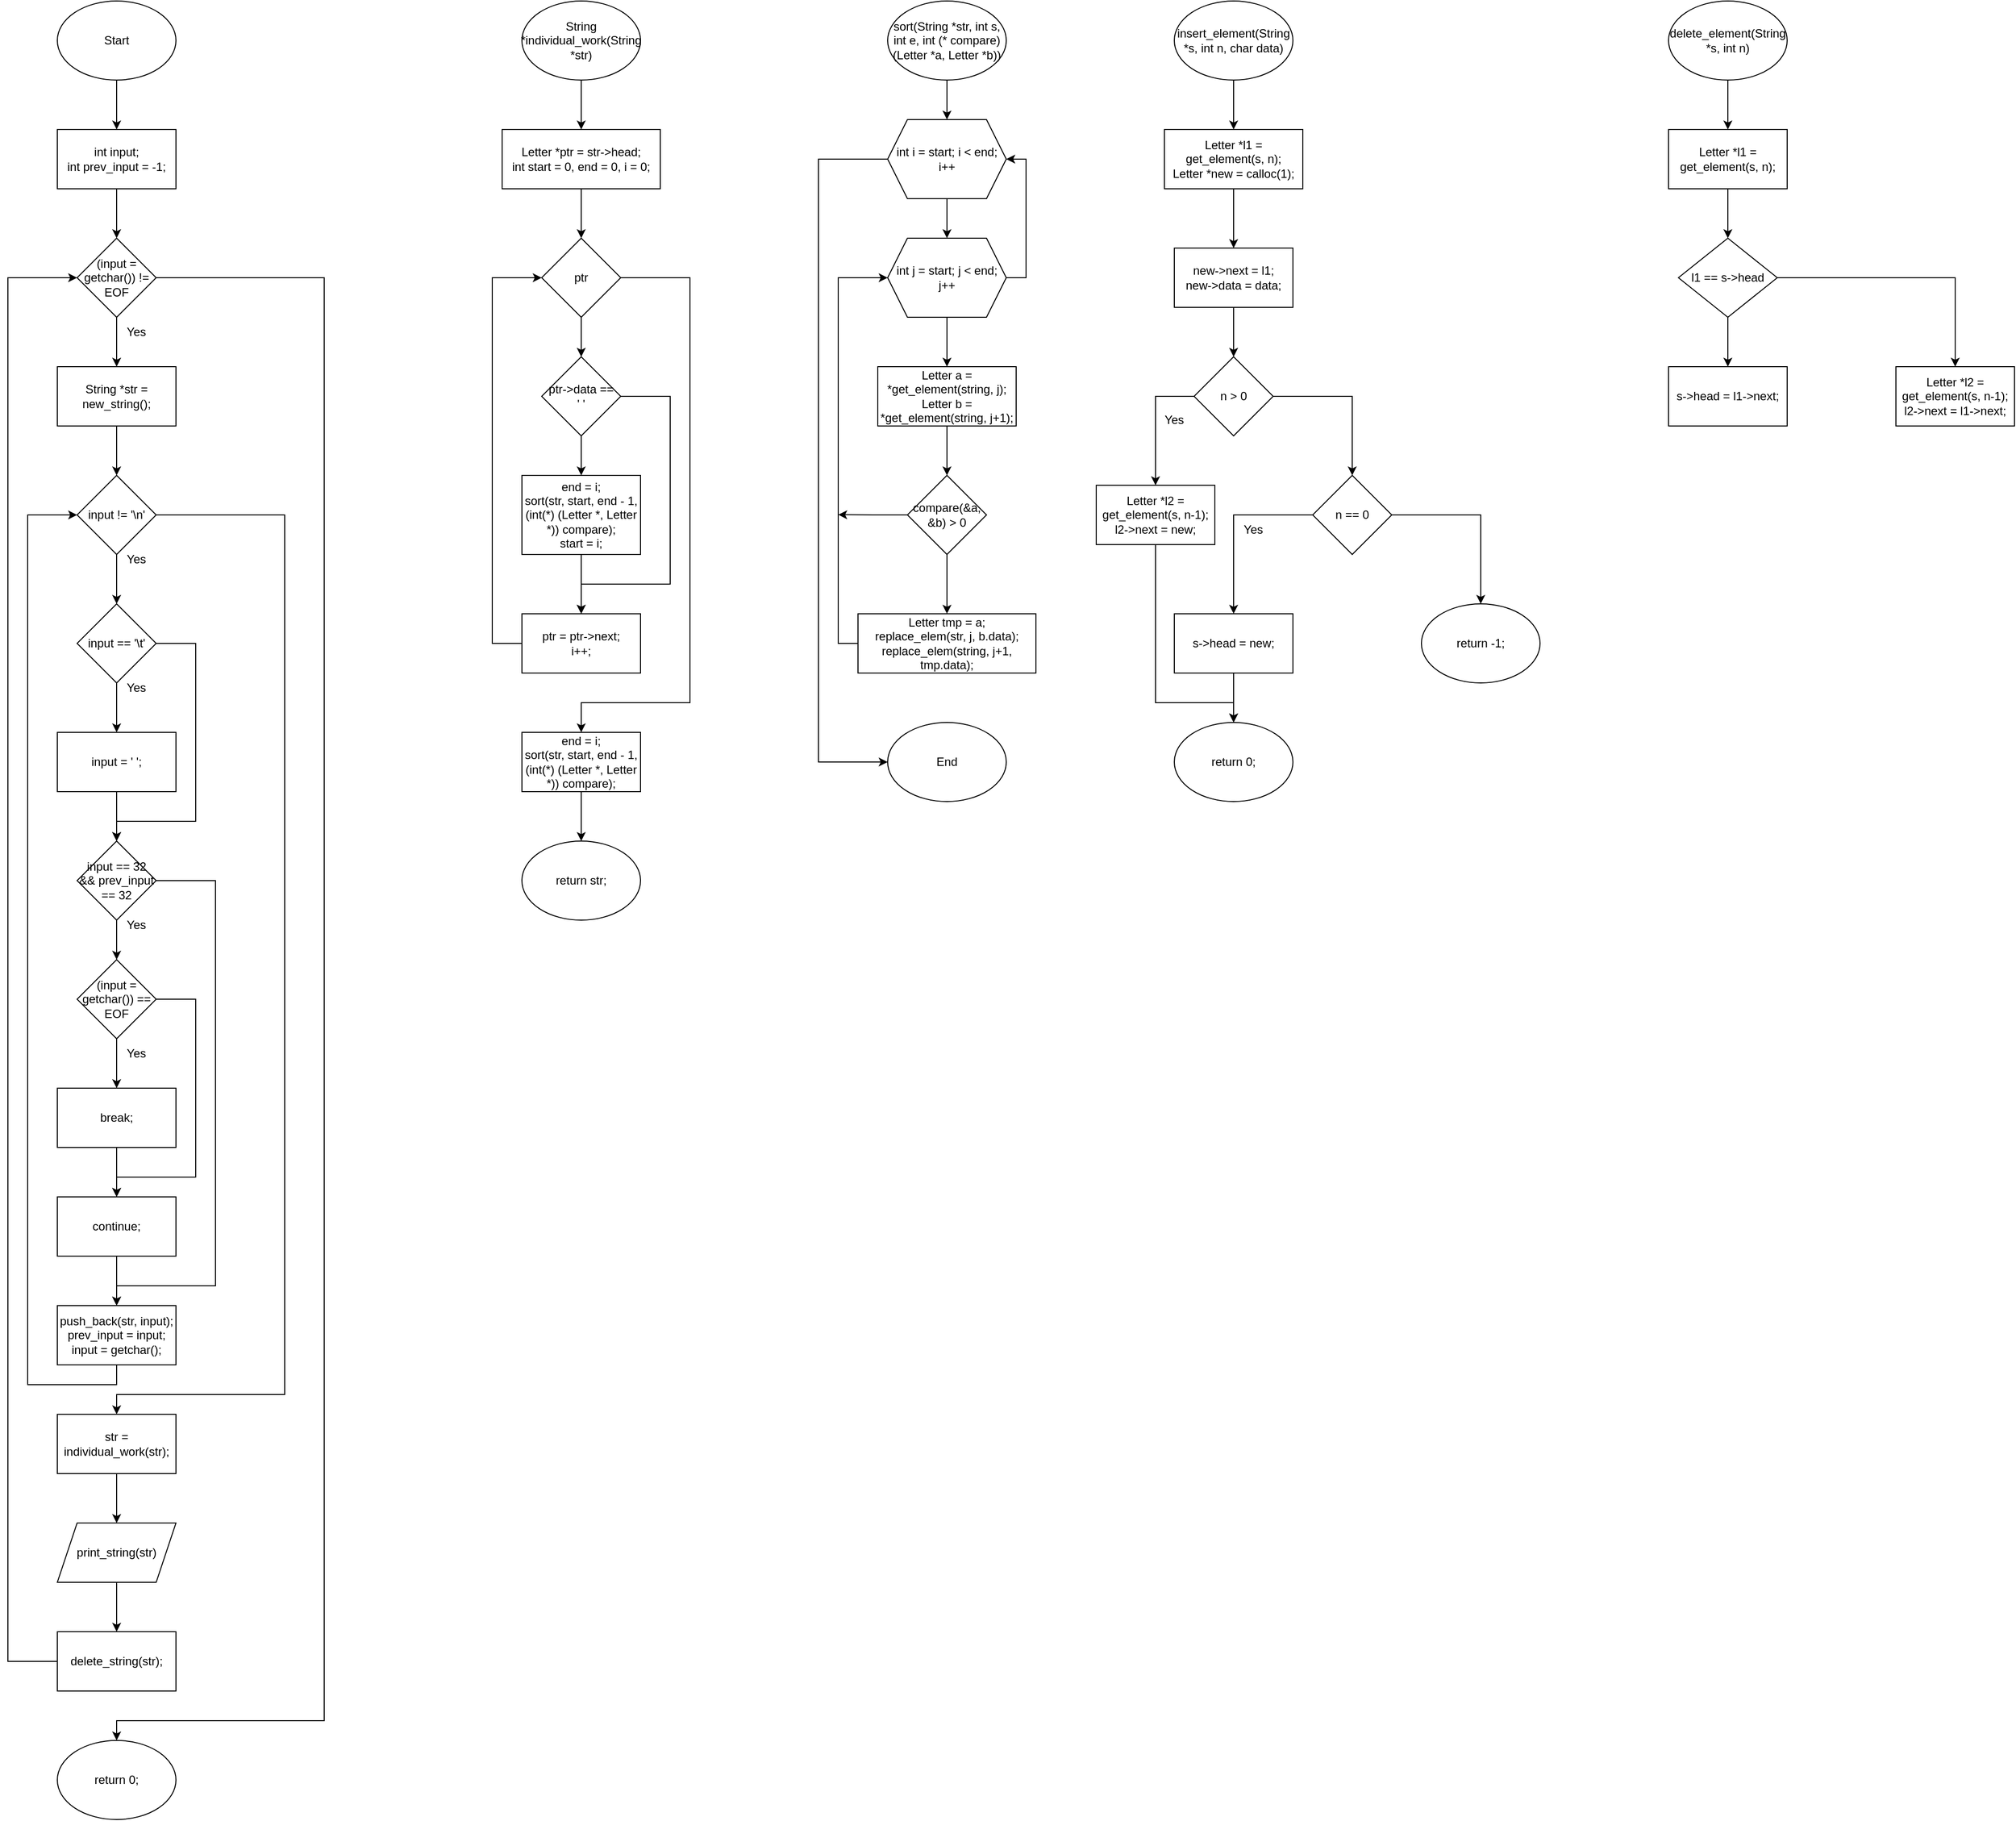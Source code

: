 <mxfile version="20.7.4" type="github">
  <diagram id="Y2vHarJacgxoCaG1EZnM" name="Страница 1">
    <mxGraphModel dx="613" dy="662" grid="1" gridSize="10" guides="1" tooltips="1" connect="1" arrows="1" fold="1" page="1" pageScale="1" pageWidth="827" pageHeight="1169" math="0" shadow="0">
      <root>
        <mxCell id="0" />
        <mxCell id="1" parent="0" />
        <mxCell id="xrbsxQGYiJHUY4e2r1St-13" value="" style="edgeStyle=orthogonalEdgeStyle;rounded=0;orthogonalLoop=1;jettySize=auto;html=1;" edge="1" parent="1" source="xrbsxQGYiJHUY4e2r1St-1" target="xrbsxQGYiJHUY4e2r1St-2">
          <mxGeometry relative="1" as="geometry" />
        </mxCell>
        <mxCell id="xrbsxQGYiJHUY4e2r1St-1" value="Start" style="ellipse;whiteSpace=wrap;html=1;" vertex="1" parent="1">
          <mxGeometry x="70" y="50" width="120" height="80" as="geometry" />
        </mxCell>
        <mxCell id="xrbsxQGYiJHUY4e2r1St-14" value="" style="edgeStyle=orthogonalEdgeStyle;rounded=0;orthogonalLoop=1;jettySize=auto;html=1;" edge="1" parent="1" source="xrbsxQGYiJHUY4e2r1St-2" target="xrbsxQGYiJHUY4e2r1St-3">
          <mxGeometry relative="1" as="geometry" />
        </mxCell>
        <mxCell id="xrbsxQGYiJHUY4e2r1St-2" value="int input;&lt;br&gt;int prev_input = -1;" style="rounded=0;whiteSpace=wrap;html=1;" vertex="1" parent="1">
          <mxGeometry x="70" y="180" width="120" height="60" as="geometry" />
        </mxCell>
        <mxCell id="xrbsxQGYiJHUY4e2r1St-15" value="" style="edgeStyle=orthogonalEdgeStyle;rounded=0;orthogonalLoop=1;jettySize=auto;html=1;" edge="1" parent="1" source="xrbsxQGYiJHUY4e2r1St-3" target="xrbsxQGYiJHUY4e2r1St-4">
          <mxGeometry relative="1" as="geometry" />
        </mxCell>
        <mxCell id="xrbsxQGYiJHUY4e2r1St-42" style="edgeStyle=orthogonalEdgeStyle;rounded=0;orthogonalLoop=1;jettySize=auto;html=1;exitX=1;exitY=0.5;exitDx=0;exitDy=0;entryX=0.5;entryY=0;entryDx=0;entryDy=0;" edge="1" parent="1" source="xrbsxQGYiJHUY4e2r1St-3" target="xrbsxQGYiJHUY4e2r1St-28">
          <mxGeometry relative="1" as="geometry">
            <Array as="points">
              <mxPoint x="340" y="330" />
              <mxPoint x="340" y="1790" />
              <mxPoint x="130" y="1790" />
            </Array>
          </mxGeometry>
        </mxCell>
        <mxCell id="xrbsxQGYiJHUY4e2r1St-3" value="(input = getchar()) != EOF" style="rhombus;whiteSpace=wrap;html=1;" vertex="1" parent="1">
          <mxGeometry x="90" y="290" width="80" height="80" as="geometry" />
        </mxCell>
        <mxCell id="xrbsxQGYiJHUY4e2r1St-16" value="" style="edgeStyle=orthogonalEdgeStyle;rounded=0;orthogonalLoop=1;jettySize=auto;html=1;" edge="1" parent="1" source="xrbsxQGYiJHUY4e2r1St-4" target="xrbsxQGYiJHUY4e2r1St-5">
          <mxGeometry relative="1" as="geometry" />
        </mxCell>
        <mxCell id="xrbsxQGYiJHUY4e2r1St-4" value="String *str = new_string();" style="rounded=0;whiteSpace=wrap;html=1;" vertex="1" parent="1">
          <mxGeometry x="70" y="420" width="120" height="60" as="geometry" />
        </mxCell>
        <mxCell id="xrbsxQGYiJHUY4e2r1St-17" value="" style="edgeStyle=orthogonalEdgeStyle;rounded=0;orthogonalLoop=1;jettySize=auto;html=1;" edge="1" parent="1" source="xrbsxQGYiJHUY4e2r1St-5" target="xrbsxQGYiJHUY4e2r1St-6">
          <mxGeometry relative="1" as="geometry" />
        </mxCell>
        <mxCell id="xrbsxQGYiJHUY4e2r1St-38" style="edgeStyle=orthogonalEdgeStyle;rounded=0;orthogonalLoop=1;jettySize=auto;html=1;exitX=1;exitY=0.5;exitDx=0;exitDy=0;entryX=0.5;entryY=0;entryDx=0;entryDy=0;" edge="1" parent="1" source="xrbsxQGYiJHUY4e2r1St-5" target="xrbsxQGYiJHUY4e2r1St-25">
          <mxGeometry relative="1" as="geometry">
            <Array as="points">
              <mxPoint x="300" y="570" />
              <mxPoint x="300" y="1460" />
              <mxPoint x="130" y="1460" />
            </Array>
          </mxGeometry>
        </mxCell>
        <mxCell id="xrbsxQGYiJHUY4e2r1St-5" value="input != &#39;\n&#39;" style="rhombus;whiteSpace=wrap;html=1;" vertex="1" parent="1">
          <mxGeometry x="90" y="530" width="80" height="80" as="geometry" />
        </mxCell>
        <mxCell id="xrbsxQGYiJHUY4e2r1St-8" value="" style="edgeStyle=orthogonalEdgeStyle;rounded=0;orthogonalLoop=1;jettySize=auto;html=1;" edge="1" parent="1" source="xrbsxQGYiJHUY4e2r1St-6" target="xrbsxQGYiJHUY4e2r1St-7">
          <mxGeometry relative="1" as="geometry" />
        </mxCell>
        <mxCell id="xrbsxQGYiJHUY4e2r1St-18" style="edgeStyle=orthogonalEdgeStyle;rounded=0;orthogonalLoop=1;jettySize=auto;html=1;exitX=1;exitY=0.5;exitDx=0;exitDy=0;entryX=0.5;entryY=0;entryDx=0;entryDy=0;" edge="1" parent="1" source="xrbsxQGYiJHUY4e2r1St-6" target="xrbsxQGYiJHUY4e2r1St-9">
          <mxGeometry relative="1" as="geometry">
            <Array as="points">
              <mxPoint x="210" y="700" />
              <mxPoint x="210" y="880" />
              <mxPoint x="130" y="880" />
            </Array>
          </mxGeometry>
        </mxCell>
        <mxCell id="xrbsxQGYiJHUY4e2r1St-6" value="input == &#39;\t&#39;" style="rhombus;whiteSpace=wrap;html=1;" vertex="1" parent="1">
          <mxGeometry x="90" y="660" width="80" height="80" as="geometry" />
        </mxCell>
        <mxCell id="xrbsxQGYiJHUY4e2r1St-19" value="" style="edgeStyle=orthogonalEdgeStyle;rounded=0;orthogonalLoop=1;jettySize=auto;html=1;" edge="1" parent="1" source="xrbsxQGYiJHUY4e2r1St-7" target="xrbsxQGYiJHUY4e2r1St-9">
          <mxGeometry relative="1" as="geometry" />
        </mxCell>
        <mxCell id="xrbsxQGYiJHUY4e2r1St-7" value="input = &#39; &#39;;" style="rounded=0;whiteSpace=wrap;html=1;" vertex="1" parent="1">
          <mxGeometry x="70" y="790" width="120" height="60" as="geometry" />
        </mxCell>
        <mxCell id="xrbsxQGYiJHUY4e2r1St-20" value="" style="edgeStyle=orthogonalEdgeStyle;rounded=0;orthogonalLoop=1;jettySize=auto;html=1;" edge="1" parent="1" source="xrbsxQGYiJHUY4e2r1St-9" target="xrbsxQGYiJHUY4e2r1St-10">
          <mxGeometry relative="1" as="geometry" />
        </mxCell>
        <mxCell id="xrbsxQGYiJHUY4e2r1St-33" style="edgeStyle=orthogonalEdgeStyle;rounded=0;orthogonalLoop=1;jettySize=auto;html=1;exitX=1;exitY=0.5;exitDx=0;exitDy=0;entryX=0.5;entryY=0;entryDx=0;entryDy=0;" edge="1" parent="1" source="xrbsxQGYiJHUY4e2r1St-9" target="xrbsxQGYiJHUY4e2r1St-24">
          <mxGeometry relative="1" as="geometry">
            <Array as="points">
              <mxPoint x="230" y="940" />
              <mxPoint x="230" y="1350" />
              <mxPoint x="130" y="1350" />
            </Array>
          </mxGeometry>
        </mxCell>
        <mxCell id="xrbsxQGYiJHUY4e2r1St-9" value="input == 32 &amp;amp;&amp;amp; prev_input == 32" style="rhombus;whiteSpace=wrap;html=1;" vertex="1" parent="1">
          <mxGeometry x="90" y="900" width="80" height="80" as="geometry" />
        </mxCell>
        <mxCell id="xrbsxQGYiJHUY4e2r1St-21" value="" style="edgeStyle=orthogonalEdgeStyle;rounded=0;orthogonalLoop=1;jettySize=auto;html=1;" edge="1" parent="1" source="xrbsxQGYiJHUY4e2r1St-10" target="xrbsxQGYiJHUY4e2r1St-11">
          <mxGeometry relative="1" as="geometry" />
        </mxCell>
        <mxCell id="xrbsxQGYiJHUY4e2r1St-22" style="edgeStyle=orthogonalEdgeStyle;rounded=0;orthogonalLoop=1;jettySize=auto;html=1;exitX=1;exitY=0.5;exitDx=0;exitDy=0;entryX=0.5;entryY=0;entryDx=0;entryDy=0;" edge="1" parent="1" source="xrbsxQGYiJHUY4e2r1St-10" target="xrbsxQGYiJHUY4e2r1St-12">
          <mxGeometry relative="1" as="geometry">
            <Array as="points">
              <mxPoint x="210" y="1060" />
              <mxPoint x="210" y="1240" />
              <mxPoint x="130" y="1240" />
            </Array>
          </mxGeometry>
        </mxCell>
        <mxCell id="xrbsxQGYiJHUY4e2r1St-10" value="(input = getchar()) == EOF" style="rhombus;whiteSpace=wrap;html=1;" vertex="1" parent="1">
          <mxGeometry x="90" y="1020" width="80" height="80" as="geometry" />
        </mxCell>
        <mxCell id="xrbsxQGYiJHUY4e2r1St-23" value="" style="edgeStyle=orthogonalEdgeStyle;rounded=0;orthogonalLoop=1;jettySize=auto;html=1;" edge="1" parent="1" source="xrbsxQGYiJHUY4e2r1St-11" target="xrbsxQGYiJHUY4e2r1St-12">
          <mxGeometry relative="1" as="geometry" />
        </mxCell>
        <mxCell id="xrbsxQGYiJHUY4e2r1St-11" value="break;" style="rounded=0;whiteSpace=wrap;html=1;" vertex="1" parent="1">
          <mxGeometry x="70" y="1150" width="120" height="60" as="geometry" />
        </mxCell>
        <mxCell id="xrbsxQGYiJHUY4e2r1St-34" value="" style="edgeStyle=orthogonalEdgeStyle;rounded=0;orthogonalLoop=1;jettySize=auto;html=1;" edge="1" parent="1" source="xrbsxQGYiJHUY4e2r1St-12" target="xrbsxQGYiJHUY4e2r1St-24">
          <mxGeometry relative="1" as="geometry" />
        </mxCell>
        <mxCell id="xrbsxQGYiJHUY4e2r1St-12" value="continue;" style="rounded=0;whiteSpace=wrap;html=1;" vertex="1" parent="1">
          <mxGeometry x="70" y="1260" width="120" height="60" as="geometry" />
        </mxCell>
        <mxCell id="xrbsxQGYiJHUY4e2r1St-37" style="edgeStyle=orthogonalEdgeStyle;rounded=0;orthogonalLoop=1;jettySize=auto;html=1;exitX=0.5;exitY=1;exitDx=0;exitDy=0;entryX=0;entryY=0.5;entryDx=0;entryDy=0;" edge="1" parent="1" source="xrbsxQGYiJHUY4e2r1St-24" target="xrbsxQGYiJHUY4e2r1St-5">
          <mxGeometry relative="1" as="geometry">
            <Array as="points">
              <mxPoint x="130" y="1450" />
              <mxPoint x="40" y="1450" />
              <mxPoint x="40" y="570" />
            </Array>
          </mxGeometry>
        </mxCell>
        <mxCell id="xrbsxQGYiJHUY4e2r1St-24" value="push_back(str, input);&lt;br&gt;prev_input = input;&lt;br&gt;input = getchar();" style="rounded=0;whiteSpace=wrap;html=1;" vertex="1" parent="1">
          <mxGeometry x="70" y="1370" width="120" height="60" as="geometry" />
        </mxCell>
        <mxCell id="xrbsxQGYiJHUY4e2r1St-39" value="" style="edgeStyle=orthogonalEdgeStyle;rounded=0;orthogonalLoop=1;jettySize=auto;html=1;" edge="1" parent="1" source="xrbsxQGYiJHUY4e2r1St-25" target="xrbsxQGYiJHUY4e2r1St-26">
          <mxGeometry relative="1" as="geometry" />
        </mxCell>
        <mxCell id="xrbsxQGYiJHUY4e2r1St-25" value="str = individual_work(str);" style="rounded=0;whiteSpace=wrap;html=1;" vertex="1" parent="1">
          <mxGeometry x="70" y="1480" width="120" height="60" as="geometry" />
        </mxCell>
        <mxCell id="xrbsxQGYiJHUY4e2r1St-40" value="" style="edgeStyle=orthogonalEdgeStyle;rounded=0;orthogonalLoop=1;jettySize=auto;html=1;" edge="1" parent="1" source="xrbsxQGYiJHUY4e2r1St-26" target="xrbsxQGYiJHUY4e2r1St-27">
          <mxGeometry relative="1" as="geometry" />
        </mxCell>
        <mxCell id="xrbsxQGYiJHUY4e2r1St-26" value="print_string(str)" style="shape=parallelogram;perimeter=parallelogramPerimeter;whiteSpace=wrap;html=1;fixedSize=1;" vertex="1" parent="1">
          <mxGeometry x="70" y="1590" width="120" height="60" as="geometry" />
        </mxCell>
        <mxCell id="xrbsxQGYiJHUY4e2r1St-41" style="edgeStyle=orthogonalEdgeStyle;rounded=0;orthogonalLoop=1;jettySize=auto;html=1;exitX=0;exitY=0.5;exitDx=0;exitDy=0;entryX=0;entryY=0.5;entryDx=0;entryDy=0;" edge="1" parent="1" source="xrbsxQGYiJHUY4e2r1St-27" target="xrbsxQGYiJHUY4e2r1St-3">
          <mxGeometry relative="1" as="geometry">
            <Array as="points">
              <mxPoint x="20" y="1730" />
              <mxPoint x="20" y="330" />
            </Array>
          </mxGeometry>
        </mxCell>
        <mxCell id="xrbsxQGYiJHUY4e2r1St-27" value="delete_string(str);" style="rounded=0;whiteSpace=wrap;html=1;" vertex="1" parent="1">
          <mxGeometry x="70" y="1700" width="120" height="60" as="geometry" />
        </mxCell>
        <mxCell id="xrbsxQGYiJHUY4e2r1St-28" value="return 0;" style="ellipse;whiteSpace=wrap;html=1;" vertex="1" parent="1">
          <mxGeometry x="70" y="1810" width="120" height="80" as="geometry" />
        </mxCell>
        <mxCell id="xrbsxQGYiJHUY4e2r1St-29" value="Yes" style="text;html=1;strokeColor=none;fillColor=none;align=center;verticalAlign=middle;whiteSpace=wrap;rounded=0;" vertex="1" parent="1">
          <mxGeometry x="120" y="730" width="60" height="30" as="geometry" />
        </mxCell>
        <mxCell id="xrbsxQGYiJHUY4e2r1St-30" value="Yes" style="text;html=1;strokeColor=none;fillColor=none;align=center;verticalAlign=middle;whiteSpace=wrap;rounded=0;" vertex="1" parent="1">
          <mxGeometry x="120" y="600" width="60" height="30" as="geometry" />
        </mxCell>
        <mxCell id="xrbsxQGYiJHUY4e2r1St-31" value="Yes" style="text;html=1;strokeColor=none;fillColor=none;align=center;verticalAlign=middle;whiteSpace=wrap;rounded=0;" vertex="1" parent="1">
          <mxGeometry x="120" y="370" width="60" height="30" as="geometry" />
        </mxCell>
        <mxCell id="xrbsxQGYiJHUY4e2r1St-35" value="Yes" style="text;html=1;strokeColor=none;fillColor=none;align=center;verticalAlign=middle;whiteSpace=wrap;rounded=0;" vertex="1" parent="1">
          <mxGeometry x="120" y="970" width="60" height="30" as="geometry" />
        </mxCell>
        <mxCell id="xrbsxQGYiJHUY4e2r1St-36" value="Yes" style="text;html=1;strokeColor=none;fillColor=none;align=center;verticalAlign=middle;whiteSpace=wrap;rounded=0;" vertex="1" parent="1">
          <mxGeometry x="120" y="1100" width="60" height="30" as="geometry" />
        </mxCell>
        <mxCell id="xrbsxQGYiJHUY4e2r1St-52" value="" style="edgeStyle=orthogonalEdgeStyle;rounded=0;orthogonalLoop=1;jettySize=auto;html=1;" edge="1" parent="1" source="xrbsxQGYiJHUY4e2r1St-43" target="xrbsxQGYiJHUY4e2r1St-44">
          <mxGeometry relative="1" as="geometry" />
        </mxCell>
        <mxCell id="xrbsxQGYiJHUY4e2r1St-43" value="String *individual_work(String *str)" style="ellipse;whiteSpace=wrap;html=1;" vertex="1" parent="1">
          <mxGeometry x="540" y="50" width="120" height="80" as="geometry" />
        </mxCell>
        <mxCell id="xrbsxQGYiJHUY4e2r1St-53" value="" style="edgeStyle=orthogonalEdgeStyle;rounded=0;orthogonalLoop=1;jettySize=auto;html=1;" edge="1" parent="1" source="xrbsxQGYiJHUY4e2r1St-44" target="xrbsxQGYiJHUY4e2r1St-45">
          <mxGeometry relative="1" as="geometry" />
        </mxCell>
        <mxCell id="xrbsxQGYiJHUY4e2r1St-44" value="Letter *ptr = str-&amp;gt;head;&lt;br&gt;int start = 0, end = 0, i = 0;" style="rounded=0;whiteSpace=wrap;html=1;" vertex="1" parent="1">
          <mxGeometry x="520" y="180" width="160" height="60" as="geometry" />
        </mxCell>
        <mxCell id="xrbsxQGYiJHUY4e2r1St-51" value="" style="edgeStyle=orthogonalEdgeStyle;rounded=0;orthogonalLoop=1;jettySize=auto;html=1;" edge="1" parent="1" source="xrbsxQGYiJHUY4e2r1St-45" target="xrbsxQGYiJHUY4e2r1St-46">
          <mxGeometry relative="1" as="geometry" />
        </mxCell>
        <mxCell id="xrbsxQGYiJHUY4e2r1St-57" style="edgeStyle=orthogonalEdgeStyle;rounded=0;orthogonalLoop=1;jettySize=auto;html=1;exitX=1;exitY=0.5;exitDx=0;exitDy=0;entryX=0.5;entryY=0;entryDx=0;entryDy=0;" edge="1" parent="1" source="xrbsxQGYiJHUY4e2r1St-45" target="xrbsxQGYiJHUY4e2r1St-56">
          <mxGeometry relative="1" as="geometry">
            <Array as="points">
              <mxPoint x="710" y="330" />
              <mxPoint x="710" y="760" />
              <mxPoint x="600" y="760" />
            </Array>
          </mxGeometry>
        </mxCell>
        <mxCell id="xrbsxQGYiJHUY4e2r1St-45" value="ptr" style="rhombus;whiteSpace=wrap;html=1;" vertex="1" parent="1">
          <mxGeometry x="560" y="290" width="80" height="80" as="geometry" />
        </mxCell>
        <mxCell id="xrbsxQGYiJHUY4e2r1St-48" value="" style="edgeStyle=orthogonalEdgeStyle;rounded=0;orthogonalLoop=1;jettySize=auto;html=1;" edge="1" parent="1" source="xrbsxQGYiJHUY4e2r1St-46" target="xrbsxQGYiJHUY4e2r1St-47">
          <mxGeometry relative="1" as="geometry" />
        </mxCell>
        <mxCell id="xrbsxQGYiJHUY4e2r1St-50" style="edgeStyle=orthogonalEdgeStyle;rounded=0;orthogonalLoop=1;jettySize=auto;html=1;exitX=1;exitY=0.5;exitDx=0;exitDy=0;entryX=0.5;entryY=0;entryDx=0;entryDy=0;" edge="1" parent="1" source="xrbsxQGYiJHUY4e2r1St-46" target="xrbsxQGYiJHUY4e2r1St-49">
          <mxGeometry relative="1" as="geometry">
            <Array as="points">
              <mxPoint x="690" y="450" />
              <mxPoint x="690" y="640" />
              <mxPoint x="600" y="640" />
            </Array>
          </mxGeometry>
        </mxCell>
        <mxCell id="xrbsxQGYiJHUY4e2r1St-46" value="ptr-&amp;gt;data ==&lt;br&gt;&#39; &#39;" style="rhombus;whiteSpace=wrap;html=1;" vertex="1" parent="1">
          <mxGeometry x="560" y="410" width="80" height="80" as="geometry" />
        </mxCell>
        <mxCell id="xrbsxQGYiJHUY4e2r1St-54" value="" style="edgeStyle=orthogonalEdgeStyle;rounded=0;orthogonalLoop=1;jettySize=auto;html=1;" edge="1" parent="1" source="xrbsxQGYiJHUY4e2r1St-47" target="xrbsxQGYiJHUY4e2r1St-49">
          <mxGeometry relative="1" as="geometry" />
        </mxCell>
        <mxCell id="xrbsxQGYiJHUY4e2r1St-47" value="end = i;&lt;br&gt;sort(str, start, end - 1, (int(*) (Letter *, Letter *)) compare);&lt;br&gt;start = i;" style="rounded=0;whiteSpace=wrap;html=1;" vertex="1" parent="1">
          <mxGeometry x="540" y="530" width="120" height="80" as="geometry" />
        </mxCell>
        <mxCell id="xrbsxQGYiJHUY4e2r1St-55" style="edgeStyle=orthogonalEdgeStyle;rounded=0;orthogonalLoop=1;jettySize=auto;html=1;exitX=0;exitY=0.5;exitDx=0;exitDy=0;entryX=0;entryY=0.5;entryDx=0;entryDy=0;" edge="1" parent="1" source="xrbsxQGYiJHUY4e2r1St-49" target="xrbsxQGYiJHUY4e2r1St-45">
          <mxGeometry relative="1" as="geometry">
            <Array as="points">
              <mxPoint x="510" y="700" />
              <mxPoint x="510" y="330" />
            </Array>
          </mxGeometry>
        </mxCell>
        <mxCell id="xrbsxQGYiJHUY4e2r1St-49" value="ptr = ptr-&amp;gt;next;&lt;br&gt;i++;" style="rounded=0;whiteSpace=wrap;html=1;" vertex="1" parent="1">
          <mxGeometry x="540" y="670" width="120" height="60" as="geometry" />
        </mxCell>
        <mxCell id="xrbsxQGYiJHUY4e2r1St-59" value="" style="edgeStyle=orthogonalEdgeStyle;rounded=0;orthogonalLoop=1;jettySize=auto;html=1;" edge="1" parent="1" source="xrbsxQGYiJHUY4e2r1St-56" target="xrbsxQGYiJHUY4e2r1St-58">
          <mxGeometry relative="1" as="geometry" />
        </mxCell>
        <mxCell id="xrbsxQGYiJHUY4e2r1St-56" value="end = i;&lt;br&gt;sort(str, start, end - 1, (int(*) (Letter *, Letter *)) compare);" style="rounded=0;whiteSpace=wrap;html=1;" vertex="1" parent="1">
          <mxGeometry x="540" y="790" width="120" height="60" as="geometry" />
        </mxCell>
        <mxCell id="xrbsxQGYiJHUY4e2r1St-58" value="return str;" style="ellipse;whiteSpace=wrap;html=1;" vertex="1" parent="1">
          <mxGeometry x="540" y="900" width="120" height="80" as="geometry" />
        </mxCell>
        <mxCell id="xrbsxQGYiJHUY4e2r1St-67" value="" style="edgeStyle=orthogonalEdgeStyle;rounded=0;orthogonalLoop=1;jettySize=auto;html=1;" edge="1" parent="1" source="xrbsxQGYiJHUY4e2r1St-60" target="xrbsxQGYiJHUY4e2r1St-61">
          <mxGeometry relative="1" as="geometry" />
        </mxCell>
        <mxCell id="xrbsxQGYiJHUY4e2r1St-60" value="sort(String *str, int s, int e, int (* compare) (Letter *a, Letter *b))" style="ellipse;whiteSpace=wrap;html=1;" vertex="1" parent="1">
          <mxGeometry x="910" y="50" width="120" height="80" as="geometry" />
        </mxCell>
        <mxCell id="xrbsxQGYiJHUY4e2r1St-68" value="" style="edgeStyle=orthogonalEdgeStyle;rounded=0;orthogonalLoop=1;jettySize=auto;html=1;" edge="1" parent="1" source="xrbsxQGYiJHUY4e2r1St-61" target="xrbsxQGYiJHUY4e2r1St-62">
          <mxGeometry relative="1" as="geometry" />
        </mxCell>
        <mxCell id="xrbsxQGYiJHUY4e2r1St-76" style="edgeStyle=orthogonalEdgeStyle;rounded=0;orthogonalLoop=1;jettySize=auto;html=1;exitX=0;exitY=0.5;exitDx=0;exitDy=0;entryX=0;entryY=0.5;entryDx=0;entryDy=0;" edge="1" parent="1" source="xrbsxQGYiJHUY4e2r1St-61" target="xrbsxQGYiJHUY4e2r1St-75">
          <mxGeometry relative="1" as="geometry">
            <Array as="points">
              <mxPoint x="840" y="210" />
              <mxPoint x="840" y="820" />
            </Array>
          </mxGeometry>
        </mxCell>
        <mxCell id="xrbsxQGYiJHUY4e2r1St-61" value="int i = start; i &amp;lt; end; i++" style="shape=hexagon;perimeter=hexagonPerimeter2;whiteSpace=wrap;html=1;fixedSize=1;" vertex="1" parent="1">
          <mxGeometry x="910" y="170" width="120" height="80" as="geometry" />
        </mxCell>
        <mxCell id="xrbsxQGYiJHUY4e2r1St-69" value="" style="edgeStyle=orthogonalEdgeStyle;rounded=0;orthogonalLoop=1;jettySize=auto;html=1;" edge="1" parent="1" source="xrbsxQGYiJHUY4e2r1St-62" target="xrbsxQGYiJHUY4e2r1St-63">
          <mxGeometry relative="1" as="geometry" />
        </mxCell>
        <mxCell id="xrbsxQGYiJHUY4e2r1St-73" style="edgeStyle=orthogonalEdgeStyle;rounded=0;orthogonalLoop=1;jettySize=auto;html=1;exitX=1;exitY=0.5;exitDx=0;exitDy=0;entryX=1;entryY=0.5;entryDx=0;entryDy=0;" edge="1" parent="1" source="xrbsxQGYiJHUY4e2r1St-62" target="xrbsxQGYiJHUY4e2r1St-61">
          <mxGeometry relative="1" as="geometry" />
        </mxCell>
        <mxCell id="xrbsxQGYiJHUY4e2r1St-62" value="int j = start; j &amp;lt; end; j++" style="shape=hexagon;perimeter=hexagonPerimeter2;whiteSpace=wrap;html=1;fixedSize=1;" vertex="1" parent="1">
          <mxGeometry x="910" y="290" width="120" height="80" as="geometry" />
        </mxCell>
        <mxCell id="xrbsxQGYiJHUY4e2r1St-70" value="" style="edgeStyle=orthogonalEdgeStyle;rounded=0;orthogonalLoop=1;jettySize=auto;html=1;" edge="1" parent="1" source="xrbsxQGYiJHUY4e2r1St-63" target="xrbsxQGYiJHUY4e2r1St-64">
          <mxGeometry relative="1" as="geometry" />
        </mxCell>
        <mxCell id="xrbsxQGYiJHUY4e2r1St-63" value="Letter a = *get_element(string, j);&lt;br&gt;Letter b = *get_element(string, j+1);" style="rounded=0;whiteSpace=wrap;html=1;" vertex="1" parent="1">
          <mxGeometry x="900" y="420" width="140" height="60" as="geometry" />
        </mxCell>
        <mxCell id="xrbsxQGYiJHUY4e2r1St-66" value="" style="edgeStyle=orthogonalEdgeStyle;rounded=0;orthogonalLoop=1;jettySize=auto;html=1;" edge="1" parent="1" source="xrbsxQGYiJHUY4e2r1St-64" target="xrbsxQGYiJHUY4e2r1St-65">
          <mxGeometry relative="1" as="geometry" />
        </mxCell>
        <mxCell id="xrbsxQGYiJHUY4e2r1St-72" style="edgeStyle=orthogonalEdgeStyle;rounded=0;orthogonalLoop=1;jettySize=auto;html=1;exitX=0;exitY=0.5;exitDx=0;exitDy=0;" edge="1" parent="1" source="xrbsxQGYiJHUY4e2r1St-64">
          <mxGeometry relative="1" as="geometry">
            <mxPoint x="860" y="569.765" as="targetPoint" />
          </mxGeometry>
        </mxCell>
        <mxCell id="xrbsxQGYiJHUY4e2r1St-64" value="compare(&amp;amp;a, &amp;amp;b) &amp;gt; 0" style="rhombus;whiteSpace=wrap;html=1;" vertex="1" parent="1">
          <mxGeometry x="930" y="530" width="80" height="80" as="geometry" />
        </mxCell>
        <mxCell id="xrbsxQGYiJHUY4e2r1St-71" style="edgeStyle=orthogonalEdgeStyle;rounded=0;orthogonalLoop=1;jettySize=auto;html=1;exitX=0;exitY=0.5;exitDx=0;exitDy=0;entryX=0;entryY=0.5;entryDx=0;entryDy=0;" edge="1" parent="1" source="xrbsxQGYiJHUY4e2r1St-65" target="xrbsxQGYiJHUY4e2r1St-62">
          <mxGeometry relative="1" as="geometry" />
        </mxCell>
        <mxCell id="xrbsxQGYiJHUY4e2r1St-65" value="Letter tmp = a;&lt;br&gt;replace_elem(str, j, b.data);&lt;br&gt;replace_elem(string, j+1, tmp.data);" style="rounded=0;whiteSpace=wrap;html=1;" vertex="1" parent="1">
          <mxGeometry x="880" y="670" width="180" height="60" as="geometry" />
        </mxCell>
        <mxCell id="xrbsxQGYiJHUY4e2r1St-75" value="End" style="ellipse;whiteSpace=wrap;html=1;" vertex="1" parent="1">
          <mxGeometry x="910" y="780" width="120" height="80" as="geometry" />
        </mxCell>
        <mxCell id="xrbsxQGYiJHUY4e2r1St-87" value="" style="edgeStyle=orthogonalEdgeStyle;rounded=0;orthogonalLoop=1;jettySize=auto;html=1;" edge="1" parent="1" source="xrbsxQGYiJHUY4e2r1St-77" target="xrbsxQGYiJHUY4e2r1St-78">
          <mxGeometry relative="1" as="geometry" />
        </mxCell>
        <mxCell id="xrbsxQGYiJHUY4e2r1St-77" value="insert_element(String *s, int n, char data)" style="ellipse;whiteSpace=wrap;html=1;" vertex="1" parent="1">
          <mxGeometry x="1200" y="50" width="120" height="80" as="geometry" />
        </mxCell>
        <mxCell id="xrbsxQGYiJHUY4e2r1St-88" value="" style="edgeStyle=orthogonalEdgeStyle;rounded=0;orthogonalLoop=1;jettySize=auto;html=1;" edge="1" parent="1" source="xrbsxQGYiJHUY4e2r1St-78" target="xrbsxQGYiJHUY4e2r1St-79">
          <mxGeometry relative="1" as="geometry" />
        </mxCell>
        <mxCell id="xrbsxQGYiJHUY4e2r1St-78" value="Letter *l1 = get_element(s, n);&lt;br&gt;Letter *new = calloc(1);" style="rounded=0;whiteSpace=wrap;html=1;" vertex="1" parent="1">
          <mxGeometry x="1190" y="180" width="140" height="60" as="geometry" />
        </mxCell>
        <mxCell id="xrbsxQGYiJHUY4e2r1St-89" value="" style="edgeStyle=orthogonalEdgeStyle;rounded=0;orthogonalLoop=1;jettySize=auto;html=1;" edge="1" parent="1" source="xrbsxQGYiJHUY4e2r1St-79" target="xrbsxQGYiJHUY4e2r1St-80">
          <mxGeometry relative="1" as="geometry" />
        </mxCell>
        <mxCell id="xrbsxQGYiJHUY4e2r1St-79" value="new-&amp;gt;next = l1;&lt;br&gt;new-&amp;gt;data = data;" style="rounded=0;whiteSpace=wrap;html=1;" vertex="1" parent="1">
          <mxGeometry x="1200" y="300" width="120" height="60" as="geometry" />
        </mxCell>
        <mxCell id="xrbsxQGYiJHUY4e2r1St-90" style="edgeStyle=orthogonalEdgeStyle;rounded=0;orthogonalLoop=1;jettySize=auto;html=1;exitX=0;exitY=0.5;exitDx=0;exitDy=0;entryX=0.5;entryY=0;entryDx=0;entryDy=0;" edge="1" parent="1" source="xrbsxQGYiJHUY4e2r1St-80" target="xrbsxQGYiJHUY4e2r1St-81">
          <mxGeometry relative="1" as="geometry" />
        </mxCell>
        <mxCell id="xrbsxQGYiJHUY4e2r1St-91" style="edgeStyle=orthogonalEdgeStyle;rounded=0;orthogonalLoop=1;jettySize=auto;html=1;exitX=1;exitY=0.5;exitDx=0;exitDy=0;entryX=0.5;entryY=0;entryDx=0;entryDy=0;" edge="1" parent="1" source="xrbsxQGYiJHUY4e2r1St-80" target="xrbsxQGYiJHUY4e2r1St-82">
          <mxGeometry relative="1" as="geometry" />
        </mxCell>
        <mxCell id="xrbsxQGYiJHUY4e2r1St-80" value="n &amp;gt; 0" style="rhombus;whiteSpace=wrap;html=1;" vertex="1" parent="1">
          <mxGeometry x="1220" y="410" width="80" height="80" as="geometry" />
        </mxCell>
        <mxCell id="xrbsxQGYiJHUY4e2r1St-97" style="edgeStyle=orthogonalEdgeStyle;rounded=0;orthogonalLoop=1;jettySize=auto;html=1;exitX=0.5;exitY=1;exitDx=0;exitDy=0;entryX=0.5;entryY=0;entryDx=0;entryDy=0;" edge="1" parent="1" source="xrbsxQGYiJHUY4e2r1St-81" target="xrbsxQGYiJHUY4e2r1St-86">
          <mxGeometry relative="1" as="geometry">
            <Array as="points">
              <mxPoint x="1181" y="760" />
              <mxPoint x="1260" y="760" />
            </Array>
          </mxGeometry>
        </mxCell>
        <mxCell id="xrbsxQGYiJHUY4e2r1St-81" value="Letter *l2 = get_element(s, n-1);&lt;br&gt;l2-&amp;gt;next = new;" style="rounded=0;whiteSpace=wrap;html=1;" vertex="1" parent="1">
          <mxGeometry x="1121" y="540" width="120" height="60" as="geometry" />
        </mxCell>
        <mxCell id="xrbsxQGYiJHUY4e2r1St-94" style="edgeStyle=orthogonalEdgeStyle;rounded=0;orthogonalLoop=1;jettySize=auto;html=1;exitX=0;exitY=0.5;exitDx=0;exitDy=0;entryX=0.5;entryY=0;entryDx=0;entryDy=0;" edge="1" parent="1" source="xrbsxQGYiJHUY4e2r1St-82" target="xrbsxQGYiJHUY4e2r1St-83">
          <mxGeometry relative="1" as="geometry" />
        </mxCell>
        <mxCell id="xrbsxQGYiJHUY4e2r1St-95" style="edgeStyle=orthogonalEdgeStyle;rounded=0;orthogonalLoop=1;jettySize=auto;html=1;exitX=1;exitY=0.5;exitDx=0;exitDy=0;entryX=0.5;entryY=0;entryDx=0;entryDy=0;" edge="1" parent="1" source="xrbsxQGYiJHUY4e2r1St-82" target="xrbsxQGYiJHUY4e2r1St-85">
          <mxGeometry relative="1" as="geometry" />
        </mxCell>
        <mxCell id="xrbsxQGYiJHUY4e2r1St-82" value="n == 0" style="rhombus;whiteSpace=wrap;html=1;" vertex="1" parent="1">
          <mxGeometry x="1340" y="530" width="80" height="80" as="geometry" />
        </mxCell>
        <mxCell id="xrbsxQGYiJHUY4e2r1St-96" value="" style="edgeStyle=orthogonalEdgeStyle;rounded=0;orthogonalLoop=1;jettySize=auto;html=1;" edge="1" parent="1" source="xrbsxQGYiJHUY4e2r1St-83" target="xrbsxQGYiJHUY4e2r1St-86">
          <mxGeometry relative="1" as="geometry" />
        </mxCell>
        <mxCell id="xrbsxQGYiJHUY4e2r1St-83" value="s-&amp;gt;head = new;" style="rounded=0;whiteSpace=wrap;html=1;" vertex="1" parent="1">
          <mxGeometry x="1200" y="670" width="120" height="60" as="geometry" />
        </mxCell>
        <mxCell id="xrbsxQGYiJHUY4e2r1St-85" value="return -1;" style="ellipse;whiteSpace=wrap;html=1;" vertex="1" parent="1">
          <mxGeometry x="1450" y="660" width="120" height="80" as="geometry" />
        </mxCell>
        <mxCell id="xrbsxQGYiJHUY4e2r1St-86" value="return 0;" style="ellipse;whiteSpace=wrap;html=1;" vertex="1" parent="1">
          <mxGeometry x="1200" y="780" width="120" height="80" as="geometry" />
        </mxCell>
        <mxCell id="xrbsxQGYiJHUY4e2r1St-100" value="Yes" style="text;html=1;strokeColor=none;fillColor=none;align=center;verticalAlign=middle;whiteSpace=wrap;rounded=0;" vertex="1" parent="1">
          <mxGeometry x="1170" y="459" width="60" height="30" as="geometry" />
        </mxCell>
        <mxCell id="xrbsxQGYiJHUY4e2r1St-101" value="Yes" style="text;html=1;strokeColor=none;fillColor=none;align=center;verticalAlign=middle;whiteSpace=wrap;rounded=0;" vertex="1" parent="1">
          <mxGeometry x="1250" y="570" width="60" height="30" as="geometry" />
        </mxCell>
        <mxCell id="xrbsxQGYiJHUY4e2r1St-109" value="" style="edgeStyle=orthogonalEdgeStyle;rounded=0;orthogonalLoop=1;jettySize=auto;html=1;" edge="1" parent="1" source="xrbsxQGYiJHUY4e2r1St-102" target="xrbsxQGYiJHUY4e2r1St-103">
          <mxGeometry relative="1" as="geometry" />
        </mxCell>
        <mxCell id="xrbsxQGYiJHUY4e2r1St-102" value="delete_element(String *s, int n)" style="ellipse;whiteSpace=wrap;html=1;" vertex="1" parent="1">
          <mxGeometry x="1700" y="50" width="120" height="80" as="geometry" />
        </mxCell>
        <mxCell id="xrbsxQGYiJHUY4e2r1St-108" value="" style="edgeStyle=orthogonalEdgeStyle;rounded=0;orthogonalLoop=1;jettySize=auto;html=1;" edge="1" parent="1" source="xrbsxQGYiJHUY4e2r1St-103" target="xrbsxQGYiJHUY4e2r1St-104">
          <mxGeometry relative="1" as="geometry" />
        </mxCell>
        <mxCell id="xrbsxQGYiJHUY4e2r1St-103" value="Letter *l1 = get_element(s, n);" style="rounded=0;whiteSpace=wrap;html=1;" vertex="1" parent="1">
          <mxGeometry x="1700" y="180" width="120" height="60" as="geometry" />
        </mxCell>
        <mxCell id="xrbsxQGYiJHUY4e2r1St-107" value="" style="edgeStyle=orthogonalEdgeStyle;rounded=0;orthogonalLoop=1;jettySize=auto;html=1;" edge="1" parent="1" source="xrbsxQGYiJHUY4e2r1St-104" target="xrbsxQGYiJHUY4e2r1St-105">
          <mxGeometry relative="1" as="geometry" />
        </mxCell>
        <mxCell id="xrbsxQGYiJHUY4e2r1St-110" style="edgeStyle=orthogonalEdgeStyle;rounded=0;orthogonalLoop=1;jettySize=auto;html=1;exitX=1;exitY=0.5;exitDx=0;exitDy=0;entryX=0.5;entryY=0;entryDx=0;entryDy=0;" edge="1" parent="1" source="xrbsxQGYiJHUY4e2r1St-104" target="xrbsxQGYiJHUY4e2r1St-106">
          <mxGeometry relative="1" as="geometry" />
        </mxCell>
        <mxCell id="xrbsxQGYiJHUY4e2r1St-104" value="l1 == s-&amp;gt;head" style="rhombus;whiteSpace=wrap;html=1;" vertex="1" parent="1">
          <mxGeometry x="1710" y="290" width="100" height="80" as="geometry" />
        </mxCell>
        <mxCell id="xrbsxQGYiJHUY4e2r1St-105" value="s-&amp;gt;head = l1-&amp;gt;next;" style="rounded=0;whiteSpace=wrap;html=1;" vertex="1" parent="1">
          <mxGeometry x="1700" y="420" width="120" height="60" as="geometry" />
        </mxCell>
        <mxCell id="xrbsxQGYiJHUY4e2r1St-106" value="Letter *l2 = get_element(s, n-1);&lt;br&gt;l2-&amp;gt;next = l1-&amp;gt;next;" style="rounded=0;whiteSpace=wrap;html=1;" vertex="1" parent="1">
          <mxGeometry x="1930" y="420" width="120" height="60" as="geometry" />
        </mxCell>
      </root>
    </mxGraphModel>
  </diagram>
</mxfile>
